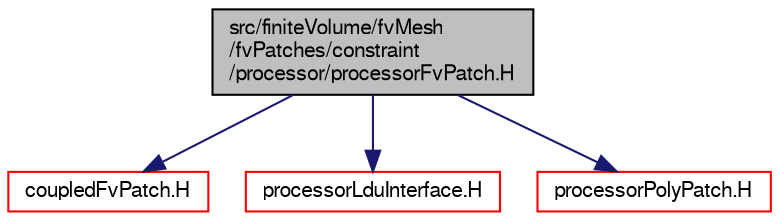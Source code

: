 digraph "src/finiteVolume/fvMesh/fvPatches/constraint/processor/processorFvPatch.H"
{
  bgcolor="transparent";
  edge [fontname="FreeSans",fontsize="10",labelfontname="FreeSans",labelfontsize="10"];
  node [fontname="FreeSans",fontsize="10",shape=record];
  Node0 [label="src/finiteVolume/fvMesh\l/fvPatches/constraint\l/processor/processorFvPatch.H",height=0.2,width=0.4,color="black", fillcolor="grey75", style="filled", fontcolor="black"];
  Node0 -> Node1 [color="midnightblue",fontsize="10",style="solid",fontname="FreeSans"];
  Node1 [label="coupledFvPatch.H",height=0.2,width=0.4,color="red",URL="$a03572.html"];
  Node0 -> Node164 [color="midnightblue",fontsize="10",style="solid",fontname="FreeSans"];
  Node164 [label="processorLduInterface.H",height=0.2,width=0.4,color="red",URL="$a10661.html"];
  Node0 -> Node165 [color="midnightblue",fontsize="10",style="solid",fontname="FreeSans"];
  Node165 [label="processorPolyPatch.H",height=0.2,width=0.4,color="red",URL="$a11717.html"];
}
